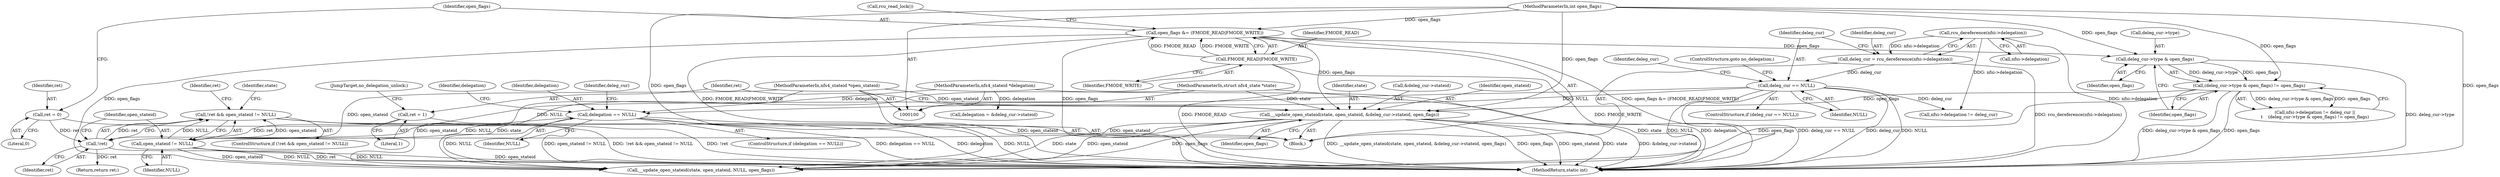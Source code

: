 digraph "1_linux_dc0b027dfadfcb8a5504f7d8052754bf8d501ab9_25@API" {
"1000202" [label="(Call,!ret && open_stateid != NULL)"];
"1000203" [label="(Call,!ret)"];
"1000190" [label="(Call,ret = 1)"];
"1000115" [label="(Call,ret = 0)"];
"1000205" [label="(Call,open_stateid != NULL)"];
"1000182" [label="(Call,__update_open_stateid(state, open_stateid, &deleg_cur->stateid, open_flags))"];
"1000101" [label="(MethodParameterIn,struct nfs4_state *state)"];
"1000102" [label="(MethodParameterIn,nfs4_stateid *open_stateid)"];
"1000147" [label="(Call,(deleg_cur->type & open_flags) != open_flags)"];
"1000148" [label="(Call,deleg_cur->type & open_flags)"];
"1000118" [label="(Call,open_flags &= (FMODE_READ|FMODE_WRITE))"];
"1000104" [label="(MethodParameterIn,int open_flags)"];
"1000120" [label="(Call,FMODE_READ|FMODE_WRITE)"];
"1000156" [label="(Call,delegation == NULL)"];
"1000103" [label="(MethodParameterIn,nfs4_stateid *delegation)"];
"1000131" [label="(Call,deleg_cur == NULL)"];
"1000124" [label="(Call,deleg_cur = rcu_dereference(nfsi->delegation))"];
"1000126" [label="(Call,rcu_dereference(nfsi->delegation))"];
"1000193" [label="(JumpTarget,no_delegation_unlock:)"];
"1000219" [label="(MethodReturn,static int)"];
"1000218" [label="(Identifier,ret)"];
"1000142" [label="(Call,nfsi->delegation != deleg_cur)"];
"1000217" [label="(Return,return ret;)"];
"1000118" [label="(Call,open_flags &= (FMODE_READ|FMODE_WRITE))"];
"1000183" [label="(Identifier,state)"];
"1000149" [label="(Call,deleg_cur->type)"];
"1000130" [label="(ControlStructure,if (deleg_cur == NULL))"];
"1000158" [label="(Identifier,NULL)"];
"1000119" [label="(Identifier,open_flags)"];
"1000207" [label="(Identifier,NULL)"];
"1000202" [label="(Call,!ret && open_stateid != NULL)"];
"1000160" [label="(Identifier,delegation)"];
"1000159" [label="(Call,delegation = &deleg_cur->stateid)"];
"1000203" [label="(Call,!ret)"];
"1000105" [label="(Block,)"];
"1000120" [label="(Call,FMODE_READ|FMODE_WRITE)"];
"1000132" [label="(Identifier,deleg_cur)"];
"1000125" [label="(Identifier,deleg_cur)"];
"1000156" [label="(Call,delegation == NULL)"];
"1000201" [label="(ControlStructure,if (!ret && open_stateid != NULL))"];
"1000148" [label="(Call,deleg_cur->type & open_flags)"];
"1000157" [label="(Identifier,delegation)"];
"1000103" [label="(MethodParameterIn,nfs4_stateid *delegation)"];
"1000210" [label="(Identifier,state)"];
"1000171" [label="(Identifier,deleg_cur)"];
"1000122" [label="(Identifier,FMODE_WRITE)"];
"1000115" [label="(Call,ret = 0)"];
"1000134" [label="(ControlStructure,goto no_delegation;)"];
"1000155" [label="(ControlStructure,if (delegation == NULL))"];
"1000104" [label="(MethodParameterIn,int open_flags)"];
"1000206" [label="(Identifier,open_stateid)"];
"1000102" [label="(MethodParameterIn,nfs4_stateid *open_stateid)"];
"1000189" [label="(Identifier,open_flags)"];
"1000126" [label="(Call,rcu_dereference(nfsi->delegation))"];
"1000147" [label="(Call,(deleg_cur->type & open_flags) != open_flags)"];
"1000117" [label="(Literal,0)"];
"1000185" [label="(Call,&deleg_cur->stateid)"];
"1000141" [label="(Call,nfsi->delegation != deleg_cur ||\n\t    (deleg_cur->type & open_flags) != open_flags)"];
"1000123" [label="(Call,rcu_read_lock())"];
"1000124" [label="(Call,deleg_cur = rcu_dereference(nfsi->delegation))"];
"1000209" [label="(Call,__update_open_stateid(state, open_stateid, NULL, open_flags))"];
"1000116" [label="(Identifier,ret)"];
"1000133" [label="(Identifier,NULL)"];
"1000191" [label="(Identifier,ret)"];
"1000192" [label="(Literal,1)"];
"1000184" [label="(Identifier,open_stateid)"];
"1000190" [label="(Call,ret = 1)"];
"1000152" [label="(Identifier,open_flags)"];
"1000138" [label="(Identifier,deleg_cur)"];
"1000204" [label="(Identifier,ret)"];
"1000205" [label="(Call,open_stateid != NULL)"];
"1000127" [label="(Call,nfsi->delegation)"];
"1000131" [label="(Call,deleg_cur == NULL)"];
"1000182" [label="(Call,__update_open_stateid(state, open_stateid, &deleg_cur->stateid, open_flags))"];
"1000121" [label="(Identifier,FMODE_READ)"];
"1000101" [label="(MethodParameterIn,struct nfs4_state *state)"];
"1000153" [label="(Identifier,open_flags)"];
"1000202" -> "1000201"  [label="AST: "];
"1000202" -> "1000203"  [label="CFG: "];
"1000202" -> "1000205"  [label="CFG: "];
"1000203" -> "1000202"  [label="AST: "];
"1000205" -> "1000202"  [label="AST: "];
"1000210" -> "1000202"  [label="CFG: "];
"1000218" -> "1000202"  [label="CFG: "];
"1000202" -> "1000219"  [label="DDG: !ret"];
"1000202" -> "1000219"  [label="DDG: open_stateid != NULL"];
"1000202" -> "1000219"  [label="DDG: !ret && open_stateid != NULL"];
"1000203" -> "1000202"  [label="DDG: ret"];
"1000205" -> "1000202"  [label="DDG: open_stateid"];
"1000205" -> "1000202"  [label="DDG: NULL"];
"1000203" -> "1000204"  [label="CFG: "];
"1000204" -> "1000203"  [label="AST: "];
"1000206" -> "1000203"  [label="CFG: "];
"1000203" -> "1000219"  [label="DDG: ret"];
"1000190" -> "1000203"  [label="DDG: ret"];
"1000115" -> "1000203"  [label="DDG: ret"];
"1000203" -> "1000217"  [label="DDG: ret"];
"1000190" -> "1000105"  [label="AST: "];
"1000190" -> "1000192"  [label="CFG: "];
"1000191" -> "1000190"  [label="AST: "];
"1000192" -> "1000190"  [label="AST: "];
"1000193" -> "1000190"  [label="CFG: "];
"1000115" -> "1000105"  [label="AST: "];
"1000115" -> "1000117"  [label="CFG: "];
"1000116" -> "1000115"  [label="AST: "];
"1000117" -> "1000115"  [label="AST: "];
"1000119" -> "1000115"  [label="CFG: "];
"1000205" -> "1000207"  [label="CFG: "];
"1000206" -> "1000205"  [label="AST: "];
"1000207" -> "1000205"  [label="AST: "];
"1000205" -> "1000219"  [label="DDG: open_stateid"];
"1000205" -> "1000219"  [label="DDG: NULL"];
"1000182" -> "1000205"  [label="DDG: open_stateid"];
"1000102" -> "1000205"  [label="DDG: open_stateid"];
"1000156" -> "1000205"  [label="DDG: NULL"];
"1000131" -> "1000205"  [label="DDG: NULL"];
"1000205" -> "1000209"  [label="DDG: open_stateid"];
"1000205" -> "1000209"  [label="DDG: NULL"];
"1000182" -> "1000105"  [label="AST: "];
"1000182" -> "1000189"  [label="CFG: "];
"1000183" -> "1000182"  [label="AST: "];
"1000184" -> "1000182"  [label="AST: "];
"1000185" -> "1000182"  [label="AST: "];
"1000189" -> "1000182"  [label="AST: "];
"1000191" -> "1000182"  [label="CFG: "];
"1000182" -> "1000219"  [label="DDG: &deleg_cur->stateid"];
"1000182" -> "1000219"  [label="DDG: __update_open_stateid(state, open_stateid, &deleg_cur->stateid, open_flags)"];
"1000182" -> "1000219"  [label="DDG: open_flags"];
"1000182" -> "1000219"  [label="DDG: open_stateid"];
"1000182" -> "1000219"  [label="DDG: state"];
"1000101" -> "1000182"  [label="DDG: state"];
"1000102" -> "1000182"  [label="DDG: open_stateid"];
"1000147" -> "1000182"  [label="DDG: open_flags"];
"1000118" -> "1000182"  [label="DDG: open_flags"];
"1000104" -> "1000182"  [label="DDG: open_flags"];
"1000182" -> "1000209"  [label="DDG: state"];
"1000182" -> "1000209"  [label="DDG: open_stateid"];
"1000182" -> "1000209"  [label="DDG: open_flags"];
"1000101" -> "1000100"  [label="AST: "];
"1000101" -> "1000219"  [label="DDG: state"];
"1000101" -> "1000209"  [label="DDG: state"];
"1000102" -> "1000100"  [label="AST: "];
"1000102" -> "1000219"  [label="DDG: open_stateid"];
"1000102" -> "1000209"  [label="DDG: open_stateid"];
"1000147" -> "1000141"  [label="AST: "];
"1000147" -> "1000153"  [label="CFG: "];
"1000148" -> "1000147"  [label="AST: "];
"1000153" -> "1000147"  [label="AST: "];
"1000141" -> "1000147"  [label="CFG: "];
"1000147" -> "1000219"  [label="DDG: deleg_cur->type & open_flags"];
"1000147" -> "1000219"  [label="DDG: open_flags"];
"1000147" -> "1000141"  [label="DDG: deleg_cur->type & open_flags"];
"1000147" -> "1000141"  [label="DDG: open_flags"];
"1000148" -> "1000147"  [label="DDG: deleg_cur->type"];
"1000148" -> "1000147"  [label="DDG: open_flags"];
"1000104" -> "1000147"  [label="DDG: open_flags"];
"1000147" -> "1000209"  [label="DDG: open_flags"];
"1000148" -> "1000152"  [label="CFG: "];
"1000149" -> "1000148"  [label="AST: "];
"1000152" -> "1000148"  [label="AST: "];
"1000153" -> "1000148"  [label="CFG: "];
"1000148" -> "1000219"  [label="DDG: deleg_cur->type"];
"1000118" -> "1000148"  [label="DDG: open_flags"];
"1000104" -> "1000148"  [label="DDG: open_flags"];
"1000118" -> "1000105"  [label="AST: "];
"1000118" -> "1000120"  [label="CFG: "];
"1000119" -> "1000118"  [label="AST: "];
"1000120" -> "1000118"  [label="AST: "];
"1000123" -> "1000118"  [label="CFG: "];
"1000118" -> "1000219"  [label="DDG: open_flags &= (FMODE_READ|FMODE_WRITE)"];
"1000118" -> "1000219"  [label="DDG: FMODE_READ|FMODE_WRITE"];
"1000118" -> "1000219"  [label="DDG: open_flags"];
"1000104" -> "1000118"  [label="DDG: open_flags"];
"1000120" -> "1000118"  [label="DDG: FMODE_READ"];
"1000120" -> "1000118"  [label="DDG: FMODE_WRITE"];
"1000118" -> "1000209"  [label="DDG: open_flags"];
"1000104" -> "1000100"  [label="AST: "];
"1000104" -> "1000219"  [label="DDG: open_flags"];
"1000104" -> "1000209"  [label="DDG: open_flags"];
"1000120" -> "1000122"  [label="CFG: "];
"1000121" -> "1000120"  [label="AST: "];
"1000122" -> "1000120"  [label="AST: "];
"1000120" -> "1000219"  [label="DDG: FMODE_READ"];
"1000120" -> "1000219"  [label="DDG: FMODE_WRITE"];
"1000156" -> "1000155"  [label="AST: "];
"1000156" -> "1000158"  [label="CFG: "];
"1000157" -> "1000156"  [label="AST: "];
"1000158" -> "1000156"  [label="AST: "];
"1000160" -> "1000156"  [label="CFG: "];
"1000171" -> "1000156"  [label="CFG: "];
"1000156" -> "1000219"  [label="DDG: delegation == NULL"];
"1000156" -> "1000219"  [label="DDG: delegation"];
"1000156" -> "1000219"  [label="DDG: NULL"];
"1000103" -> "1000156"  [label="DDG: delegation"];
"1000131" -> "1000156"  [label="DDG: NULL"];
"1000156" -> "1000209"  [label="DDG: NULL"];
"1000103" -> "1000100"  [label="AST: "];
"1000103" -> "1000219"  [label="DDG: delegation"];
"1000103" -> "1000159"  [label="DDG: delegation"];
"1000131" -> "1000130"  [label="AST: "];
"1000131" -> "1000133"  [label="CFG: "];
"1000132" -> "1000131"  [label="AST: "];
"1000133" -> "1000131"  [label="AST: "];
"1000134" -> "1000131"  [label="CFG: "];
"1000138" -> "1000131"  [label="CFG: "];
"1000131" -> "1000219"  [label="DDG: deleg_cur"];
"1000131" -> "1000219"  [label="DDG: NULL"];
"1000131" -> "1000219"  [label="DDG: deleg_cur == NULL"];
"1000124" -> "1000131"  [label="DDG: deleg_cur"];
"1000131" -> "1000142"  [label="DDG: deleg_cur"];
"1000131" -> "1000209"  [label="DDG: NULL"];
"1000124" -> "1000105"  [label="AST: "];
"1000124" -> "1000126"  [label="CFG: "];
"1000125" -> "1000124"  [label="AST: "];
"1000126" -> "1000124"  [label="AST: "];
"1000132" -> "1000124"  [label="CFG: "];
"1000124" -> "1000219"  [label="DDG: rcu_dereference(nfsi->delegation)"];
"1000126" -> "1000124"  [label="DDG: nfsi->delegation"];
"1000126" -> "1000127"  [label="CFG: "];
"1000127" -> "1000126"  [label="AST: "];
"1000126" -> "1000219"  [label="DDG: nfsi->delegation"];
"1000126" -> "1000142"  [label="DDG: nfsi->delegation"];
}
